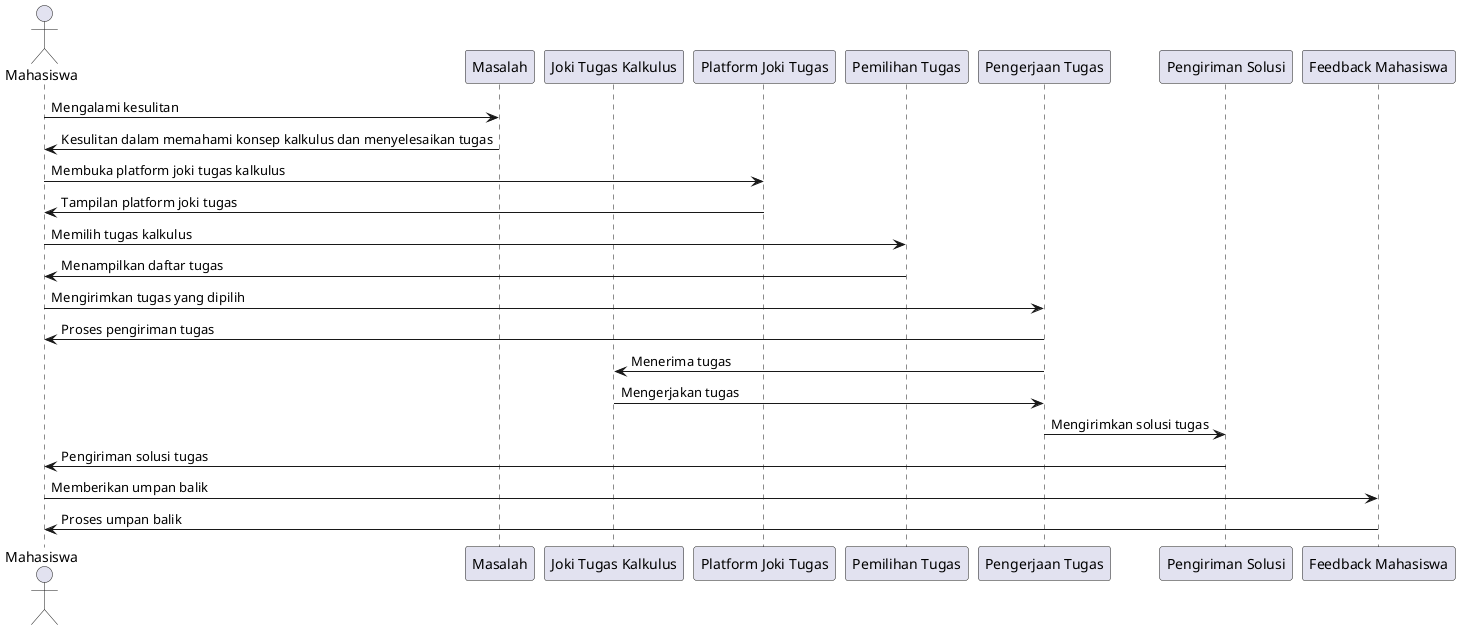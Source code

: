 @startuml

actor Mahasiswa
participant "Masalah" as masalah
participant "Joki Tugas Kalkulus" as joki
participant "Platform Joki Tugas" as platform
participant "Pemilihan Tugas" as pemilihan
participant "Pengerjaan Tugas" as pengerjaan
participant "Pengiriman Solusi" as pengiriman
participant "Feedback Mahasiswa" as feedback

Mahasiswa -> masalah : Mengalami kesulitan
masalah -> Mahasiswa : Kesulitan dalam memahami konsep kalkulus dan menyelesaikan tugas

Mahasiswa -> platform : Membuka platform joki tugas kalkulus
platform -> Mahasiswa : Tampilan platform joki tugas

Mahasiswa -> pemilihan : Memilih tugas kalkulus
pemilihan -> Mahasiswa : Menampilkan daftar tugas

Mahasiswa -> pengerjaan : Mengirimkan tugas yang dipilih
pengerjaan -> Mahasiswa : Proses pengiriman tugas

pengerjaan -> joki : Menerima tugas
joki -> pengerjaan : Mengerjakan tugas

pengerjaan -> pengiriman : Mengirimkan solusi tugas
pengiriman -> Mahasiswa : Pengiriman solusi tugas

Mahasiswa -> feedback : Memberikan umpan balik
feedback -> Mahasiswa : Proses umpan balik

@enduml
